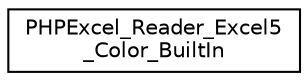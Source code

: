 digraph "Иерархия классов. Графический вид."
{
  edge [fontname="Helvetica",fontsize="10",labelfontname="Helvetica",labelfontsize="10"];
  node [fontname="Helvetica",fontsize="10",shape=record];
  rankdir="LR";
  Node0 [label="PHPExcel_Reader_Excel5\l_Color_BuiltIn",height=0.2,width=0.4,color="black", fillcolor="white", style="filled",URL="$class_p_h_p_excel___reader___excel5___color___built_in.html"];
}
